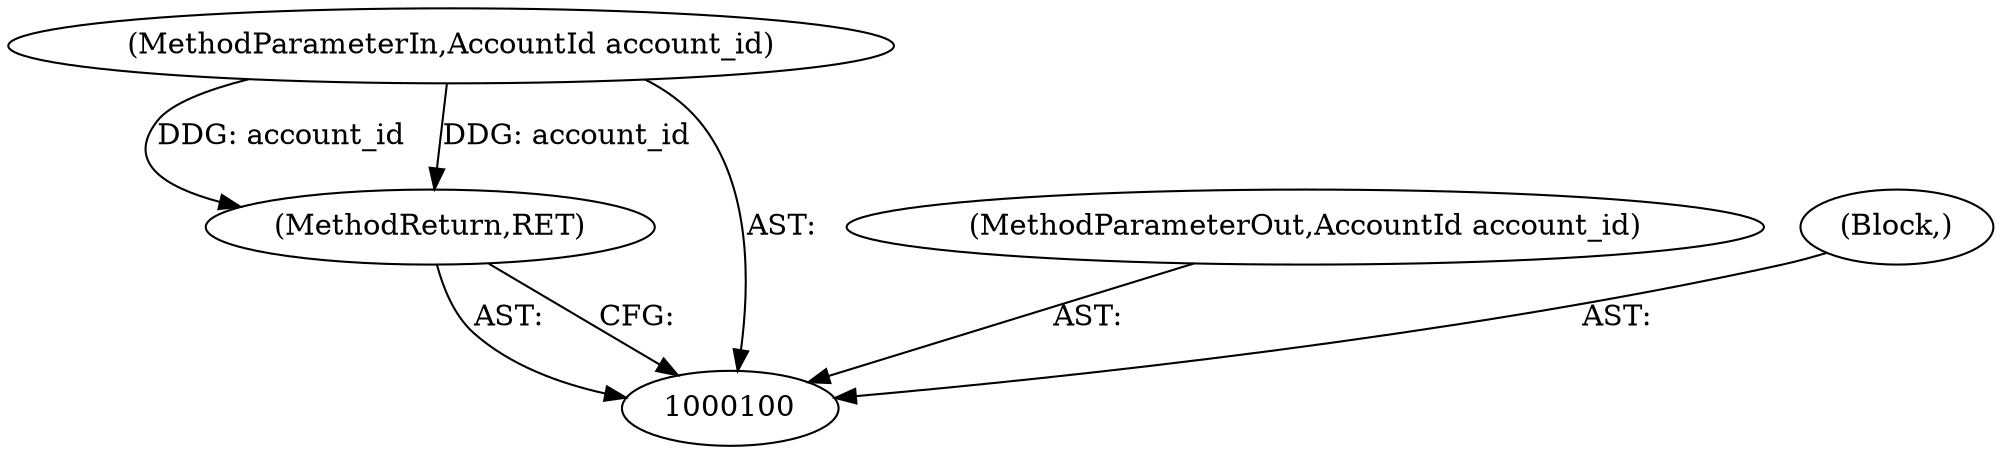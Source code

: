 digraph "1_Chrome_c66b1fc49870c514b1c1e8b53498153176d7ec2b_0" {
"1000103" [label="(MethodReturn,RET)"];
"1000101" [label="(MethodParameterIn,AccountId account_id)"];
"1000108" [label="(MethodParameterOut,AccountId account_id)"];
"1000102" [label="(Block,)"];
"1000103" -> "1000100"  [label="AST: "];
"1000103" -> "1000100"  [label="CFG: "];
"1000101" -> "1000103"  [label="DDG: account_id"];
"1000101" -> "1000100"  [label="AST: "];
"1000101" -> "1000103"  [label="DDG: account_id"];
"1000108" -> "1000100"  [label="AST: "];
"1000102" -> "1000100"  [label="AST: "];
}
